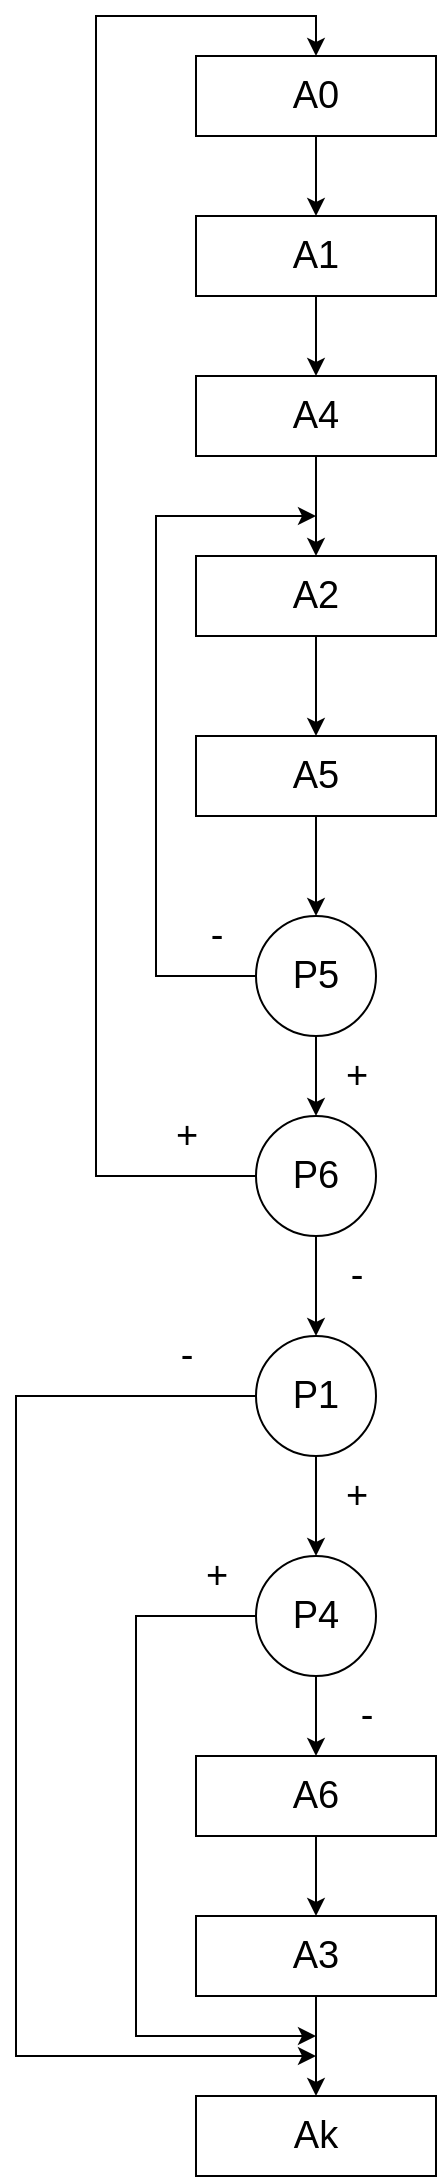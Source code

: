<mxfile version="14.6.1" type="device"><diagram id="_2XMyjX-h1p6kAF1kTN4" name="Page-1"><mxGraphModel dx="462" dy="761" grid="1" gridSize="10" guides="1" tooltips="1" connect="1" arrows="1" fold="1" page="1" pageScale="1" pageWidth="827" pageHeight="1169" math="0" shadow="0"><root><mxCell id="0"/><mxCell id="1" parent="0"/><mxCell id="Gt3EwXFFm14JVE9dRHLW-3" style="edgeStyle=orthogonalEdgeStyle;rounded=0;orthogonalLoop=1;jettySize=auto;html=1;exitX=0.5;exitY=1;exitDx=0;exitDy=0;entryX=0.5;entryY=0;entryDx=0;entryDy=0;" edge="1" parent="1" source="Gt3EwXFFm14JVE9dRHLW-1" target="Gt3EwXFFm14JVE9dRHLW-2"><mxGeometry relative="1" as="geometry"/></mxCell><mxCell id="Gt3EwXFFm14JVE9dRHLW-1" value="&lt;font style=&quot;font-size: 19px&quot;&gt;A0&lt;/font&gt;" style="rounded=0;whiteSpace=wrap;html=1;" vertex="1" parent="1"><mxGeometry x="180" y="80" width="120" height="40" as="geometry"/></mxCell><mxCell id="Gt3EwXFFm14JVE9dRHLW-7" style="edgeStyle=orthogonalEdgeStyle;rounded=0;orthogonalLoop=1;jettySize=auto;html=1;exitX=0.5;exitY=1;exitDx=0;exitDy=0;entryX=0.5;entryY=0;entryDx=0;entryDy=0;" edge="1" parent="1" source="Gt3EwXFFm14JVE9dRHLW-2" target="Gt3EwXFFm14JVE9dRHLW-4"><mxGeometry relative="1" as="geometry"/></mxCell><mxCell id="Gt3EwXFFm14JVE9dRHLW-2" value="&lt;font style=&quot;font-size: 19px&quot;&gt;A1&lt;/font&gt;" style="rounded=0;whiteSpace=wrap;html=1;" vertex="1" parent="1"><mxGeometry x="180" y="160" width="120" height="40" as="geometry"/></mxCell><mxCell id="Gt3EwXFFm14JVE9dRHLW-8" style="edgeStyle=orthogonalEdgeStyle;rounded=0;orthogonalLoop=1;jettySize=auto;html=1;exitX=0.5;exitY=1;exitDx=0;exitDy=0;entryX=0.5;entryY=0;entryDx=0;entryDy=0;" edge="1" parent="1" source="Gt3EwXFFm14JVE9dRHLW-4" target="Gt3EwXFFm14JVE9dRHLW-5"><mxGeometry relative="1" as="geometry"/></mxCell><mxCell id="Gt3EwXFFm14JVE9dRHLW-4" value="&lt;font style=&quot;font-size: 19px&quot;&gt;A4&lt;/font&gt;" style="rounded=0;whiteSpace=wrap;html=1;" vertex="1" parent="1"><mxGeometry x="180" y="240" width="120" height="40" as="geometry"/></mxCell><mxCell id="Gt3EwXFFm14JVE9dRHLW-9" style="edgeStyle=orthogonalEdgeStyle;rounded=0;orthogonalLoop=1;jettySize=auto;html=1;exitX=0.5;exitY=1;exitDx=0;exitDy=0;entryX=0.5;entryY=0;entryDx=0;entryDy=0;" edge="1" parent="1" source="Gt3EwXFFm14JVE9dRHLW-5" target="Gt3EwXFFm14JVE9dRHLW-6"><mxGeometry relative="1" as="geometry"/></mxCell><mxCell id="Gt3EwXFFm14JVE9dRHLW-5" value="&lt;font style=&quot;font-size: 19px&quot;&gt;A2&lt;/font&gt;" style="rounded=0;whiteSpace=wrap;html=1;" vertex="1" parent="1"><mxGeometry x="180" y="330" width="120" height="40" as="geometry"/></mxCell><mxCell id="Gt3EwXFFm14JVE9dRHLW-11" style="edgeStyle=orthogonalEdgeStyle;rounded=0;orthogonalLoop=1;jettySize=auto;html=1;exitX=0.5;exitY=1;exitDx=0;exitDy=0;entryX=0.5;entryY=0;entryDx=0;entryDy=0;" edge="1" parent="1" source="Gt3EwXFFm14JVE9dRHLW-6" target="Gt3EwXFFm14JVE9dRHLW-10"><mxGeometry relative="1" as="geometry"/></mxCell><mxCell id="Gt3EwXFFm14JVE9dRHLW-6" value="&lt;font style=&quot;font-size: 19px&quot;&gt;A5&lt;/font&gt;" style="rounded=0;whiteSpace=wrap;html=1;" vertex="1" parent="1"><mxGeometry x="180" y="420" width="120" height="40" as="geometry"/></mxCell><mxCell id="Gt3EwXFFm14JVE9dRHLW-12" style="edgeStyle=orthogonalEdgeStyle;rounded=0;orthogonalLoop=1;jettySize=auto;html=1;exitX=0;exitY=0.5;exitDx=0;exitDy=0;" edge="1" parent="1" source="Gt3EwXFFm14JVE9dRHLW-10"><mxGeometry relative="1" as="geometry"><mxPoint x="240" y="310" as="targetPoint"/><Array as="points"><mxPoint x="160" y="540"/><mxPoint x="160" y="310"/></Array></mxGeometry></mxCell><mxCell id="Gt3EwXFFm14JVE9dRHLW-15" style="edgeStyle=orthogonalEdgeStyle;rounded=0;orthogonalLoop=1;jettySize=auto;html=1;exitX=0.5;exitY=1;exitDx=0;exitDy=0;entryX=0.5;entryY=0;entryDx=0;entryDy=0;" edge="1" parent="1" source="Gt3EwXFFm14JVE9dRHLW-10" target="Gt3EwXFFm14JVE9dRHLW-14"><mxGeometry relative="1" as="geometry"/></mxCell><mxCell id="Gt3EwXFFm14JVE9dRHLW-10" value="&lt;font style=&quot;font-size: 19px&quot;&gt;P5&lt;/font&gt;" style="ellipse;whiteSpace=wrap;html=1;aspect=fixed;" vertex="1" parent="1"><mxGeometry x="210" y="510" width="60" height="60" as="geometry"/></mxCell><mxCell id="Gt3EwXFFm14JVE9dRHLW-13" value="&lt;font style=&quot;font-size: 19px&quot;&gt;-&lt;/font&gt;" style="text;html=1;align=center;verticalAlign=middle;resizable=0;points=[];autosize=1;strokeColor=none;" vertex="1" parent="1"><mxGeometry x="180" y="510" width="20" height="20" as="geometry"/></mxCell><mxCell id="Gt3EwXFFm14JVE9dRHLW-17" style="edgeStyle=orthogonalEdgeStyle;rounded=0;orthogonalLoop=1;jettySize=auto;html=1;exitX=0;exitY=0.5;exitDx=0;exitDy=0;entryX=0.5;entryY=0;entryDx=0;entryDy=0;" edge="1" parent="1" source="Gt3EwXFFm14JVE9dRHLW-14" target="Gt3EwXFFm14JVE9dRHLW-1"><mxGeometry relative="1" as="geometry"><Array as="points"><mxPoint x="130" y="640"/><mxPoint x="130" y="60"/><mxPoint x="240" y="60"/></Array></mxGeometry></mxCell><mxCell id="Gt3EwXFFm14JVE9dRHLW-20" style="edgeStyle=orthogonalEdgeStyle;rounded=0;orthogonalLoop=1;jettySize=auto;html=1;exitX=0.5;exitY=1;exitDx=0;exitDy=0;entryX=0.5;entryY=0;entryDx=0;entryDy=0;" edge="1" parent="1" source="Gt3EwXFFm14JVE9dRHLW-14" target="Gt3EwXFFm14JVE9dRHLW-19"><mxGeometry relative="1" as="geometry"/></mxCell><mxCell id="Gt3EwXFFm14JVE9dRHLW-14" value="&lt;font style=&quot;font-size: 19px&quot;&gt;P6&lt;/font&gt;" style="ellipse;whiteSpace=wrap;html=1;aspect=fixed;" vertex="1" parent="1"><mxGeometry x="210" y="610" width="60" height="60" as="geometry"/></mxCell><mxCell id="Gt3EwXFFm14JVE9dRHLW-16" value="&lt;font style=&quot;font-size: 19px&quot;&gt;+&lt;/font&gt;" style="text;html=1;align=center;verticalAlign=middle;resizable=0;points=[];autosize=1;strokeColor=none;" vertex="1" parent="1"><mxGeometry x="245" y="580" width="30" height="20" as="geometry"/></mxCell><mxCell id="Gt3EwXFFm14JVE9dRHLW-18" value="&lt;font style=&quot;font-size: 19px&quot;&gt;-&lt;/font&gt;" style="text;html=1;align=center;verticalAlign=middle;resizable=0;points=[];autosize=1;strokeColor=none;" vertex="1" parent="1"><mxGeometry x="250" y="680" width="20" height="20" as="geometry"/></mxCell><mxCell id="Gt3EwXFFm14JVE9dRHLW-24" style="edgeStyle=orthogonalEdgeStyle;rounded=0;orthogonalLoop=1;jettySize=auto;html=1;exitX=0.5;exitY=1;exitDx=0;exitDy=0;entryX=0.5;entryY=0;entryDx=0;entryDy=0;" edge="1" parent="1" source="Gt3EwXFFm14JVE9dRHLW-19" target="Gt3EwXFFm14JVE9dRHLW-23"><mxGeometry relative="1" as="geometry"/></mxCell><mxCell id="Gt3EwXFFm14JVE9dRHLW-35" style="edgeStyle=orthogonalEdgeStyle;rounded=0;orthogonalLoop=1;jettySize=auto;html=1;exitX=0;exitY=0.5;exitDx=0;exitDy=0;" edge="1" parent="1" source="Gt3EwXFFm14JVE9dRHLW-19"><mxGeometry relative="1" as="geometry"><mxPoint x="240" y="1080" as="targetPoint"/><Array as="points"><mxPoint x="90" y="750"/><mxPoint x="90" y="1080"/></Array></mxGeometry></mxCell><mxCell id="Gt3EwXFFm14JVE9dRHLW-19" value="&lt;font style=&quot;font-size: 19px&quot;&gt;P1&lt;/font&gt;" style="ellipse;whiteSpace=wrap;html=1;aspect=fixed;" vertex="1" parent="1"><mxGeometry x="210" y="720" width="60" height="60" as="geometry"/></mxCell><mxCell id="Gt3EwXFFm14JVE9dRHLW-21" value="&lt;font style=&quot;font-size: 19px&quot;&gt;+&lt;/font&gt;" style="text;html=1;align=center;verticalAlign=middle;resizable=0;points=[];autosize=1;strokeColor=none;" vertex="1" parent="1"><mxGeometry x="160" y="610" width="30" height="20" as="geometry"/></mxCell><mxCell id="Gt3EwXFFm14JVE9dRHLW-29" style="edgeStyle=orthogonalEdgeStyle;rounded=0;orthogonalLoop=1;jettySize=auto;html=1;exitX=0.5;exitY=1;exitDx=0;exitDy=0;entryX=0.5;entryY=0;entryDx=0;entryDy=0;" edge="1" parent="1" source="Gt3EwXFFm14JVE9dRHLW-23" target="Gt3EwXFFm14JVE9dRHLW-27"><mxGeometry relative="1" as="geometry"/></mxCell><mxCell id="Gt3EwXFFm14JVE9dRHLW-33" style="edgeStyle=orthogonalEdgeStyle;rounded=0;orthogonalLoop=1;jettySize=auto;html=1;exitX=0;exitY=0.5;exitDx=0;exitDy=0;" edge="1" parent="1" source="Gt3EwXFFm14JVE9dRHLW-23"><mxGeometry relative="1" as="geometry"><mxPoint x="240" y="1070" as="targetPoint"/><Array as="points"><mxPoint x="150" y="860"/><mxPoint x="150" y="1070"/></Array></mxGeometry></mxCell><mxCell id="Gt3EwXFFm14JVE9dRHLW-23" value="&lt;font style=&quot;font-size: 19px&quot;&gt;P4&lt;/font&gt;" style="ellipse;whiteSpace=wrap;html=1;aspect=fixed;" vertex="1" parent="1"><mxGeometry x="210" y="830" width="60" height="60" as="geometry"/></mxCell><mxCell id="Gt3EwXFFm14JVE9dRHLW-25" value="&lt;font style=&quot;font-size: 19px&quot;&gt;+&lt;/font&gt;" style="text;html=1;align=center;verticalAlign=middle;resizable=0;points=[];autosize=1;strokeColor=none;" vertex="1" parent="1"><mxGeometry x="245" y="790" width="30" height="20" as="geometry"/></mxCell><mxCell id="Gt3EwXFFm14JVE9dRHLW-26" style="edgeStyle=orthogonalEdgeStyle;rounded=0;orthogonalLoop=1;jettySize=auto;html=1;exitX=0.5;exitY=1;exitDx=0;exitDy=0;entryX=0.5;entryY=0;entryDx=0;entryDy=0;" edge="1" parent="1" source="Gt3EwXFFm14JVE9dRHLW-27" target="Gt3EwXFFm14JVE9dRHLW-28"><mxGeometry relative="1" as="geometry"/></mxCell><mxCell id="Gt3EwXFFm14JVE9dRHLW-27" value="&lt;font style=&quot;font-size: 19px&quot;&gt;A6&lt;/font&gt;" style="rounded=0;whiteSpace=wrap;html=1;" vertex="1" parent="1"><mxGeometry x="180" y="930" width="120" height="40" as="geometry"/></mxCell><mxCell id="Gt3EwXFFm14JVE9dRHLW-32" style="edgeStyle=orthogonalEdgeStyle;rounded=0;orthogonalLoop=1;jettySize=auto;html=1;exitX=0.5;exitY=1;exitDx=0;exitDy=0;entryX=0.5;entryY=0;entryDx=0;entryDy=0;" edge="1" parent="1" source="Gt3EwXFFm14JVE9dRHLW-28" target="Gt3EwXFFm14JVE9dRHLW-31"><mxGeometry relative="1" as="geometry"/></mxCell><mxCell id="Gt3EwXFFm14JVE9dRHLW-28" value="&lt;font style=&quot;font-size: 19px&quot;&gt;A3&lt;/font&gt;" style="rounded=0;whiteSpace=wrap;html=1;" vertex="1" parent="1"><mxGeometry x="180" y="1010" width="120" height="40" as="geometry"/></mxCell><mxCell id="Gt3EwXFFm14JVE9dRHLW-30" value="&lt;font style=&quot;font-size: 19px&quot;&gt;-&lt;/font&gt;" style="text;html=1;align=center;verticalAlign=middle;resizable=0;points=[];autosize=1;strokeColor=none;" vertex="1" parent="1"><mxGeometry x="255" y="900" width="20" height="20" as="geometry"/></mxCell><mxCell id="Gt3EwXFFm14JVE9dRHLW-31" value="&lt;font style=&quot;font-size: 19px&quot;&gt;Ak&lt;/font&gt;" style="rounded=0;whiteSpace=wrap;html=1;" vertex="1" parent="1"><mxGeometry x="180" y="1100" width="120" height="40" as="geometry"/></mxCell><mxCell id="Gt3EwXFFm14JVE9dRHLW-34" value="&lt;font style=&quot;font-size: 19px&quot;&gt;+&lt;/font&gt;" style="text;html=1;align=center;verticalAlign=middle;resizable=0;points=[];autosize=1;strokeColor=none;" vertex="1" parent="1"><mxGeometry x="175" y="830" width="30" height="20" as="geometry"/></mxCell><mxCell id="Gt3EwXFFm14JVE9dRHLW-36" value="&lt;font style=&quot;font-size: 19px&quot;&gt;-&lt;/font&gt;" style="text;html=1;align=center;verticalAlign=middle;resizable=0;points=[];autosize=1;strokeColor=none;" vertex="1" parent="1"><mxGeometry x="165" y="720" width="20" height="20" as="geometry"/></mxCell></root></mxGraphModel></diagram></mxfile>